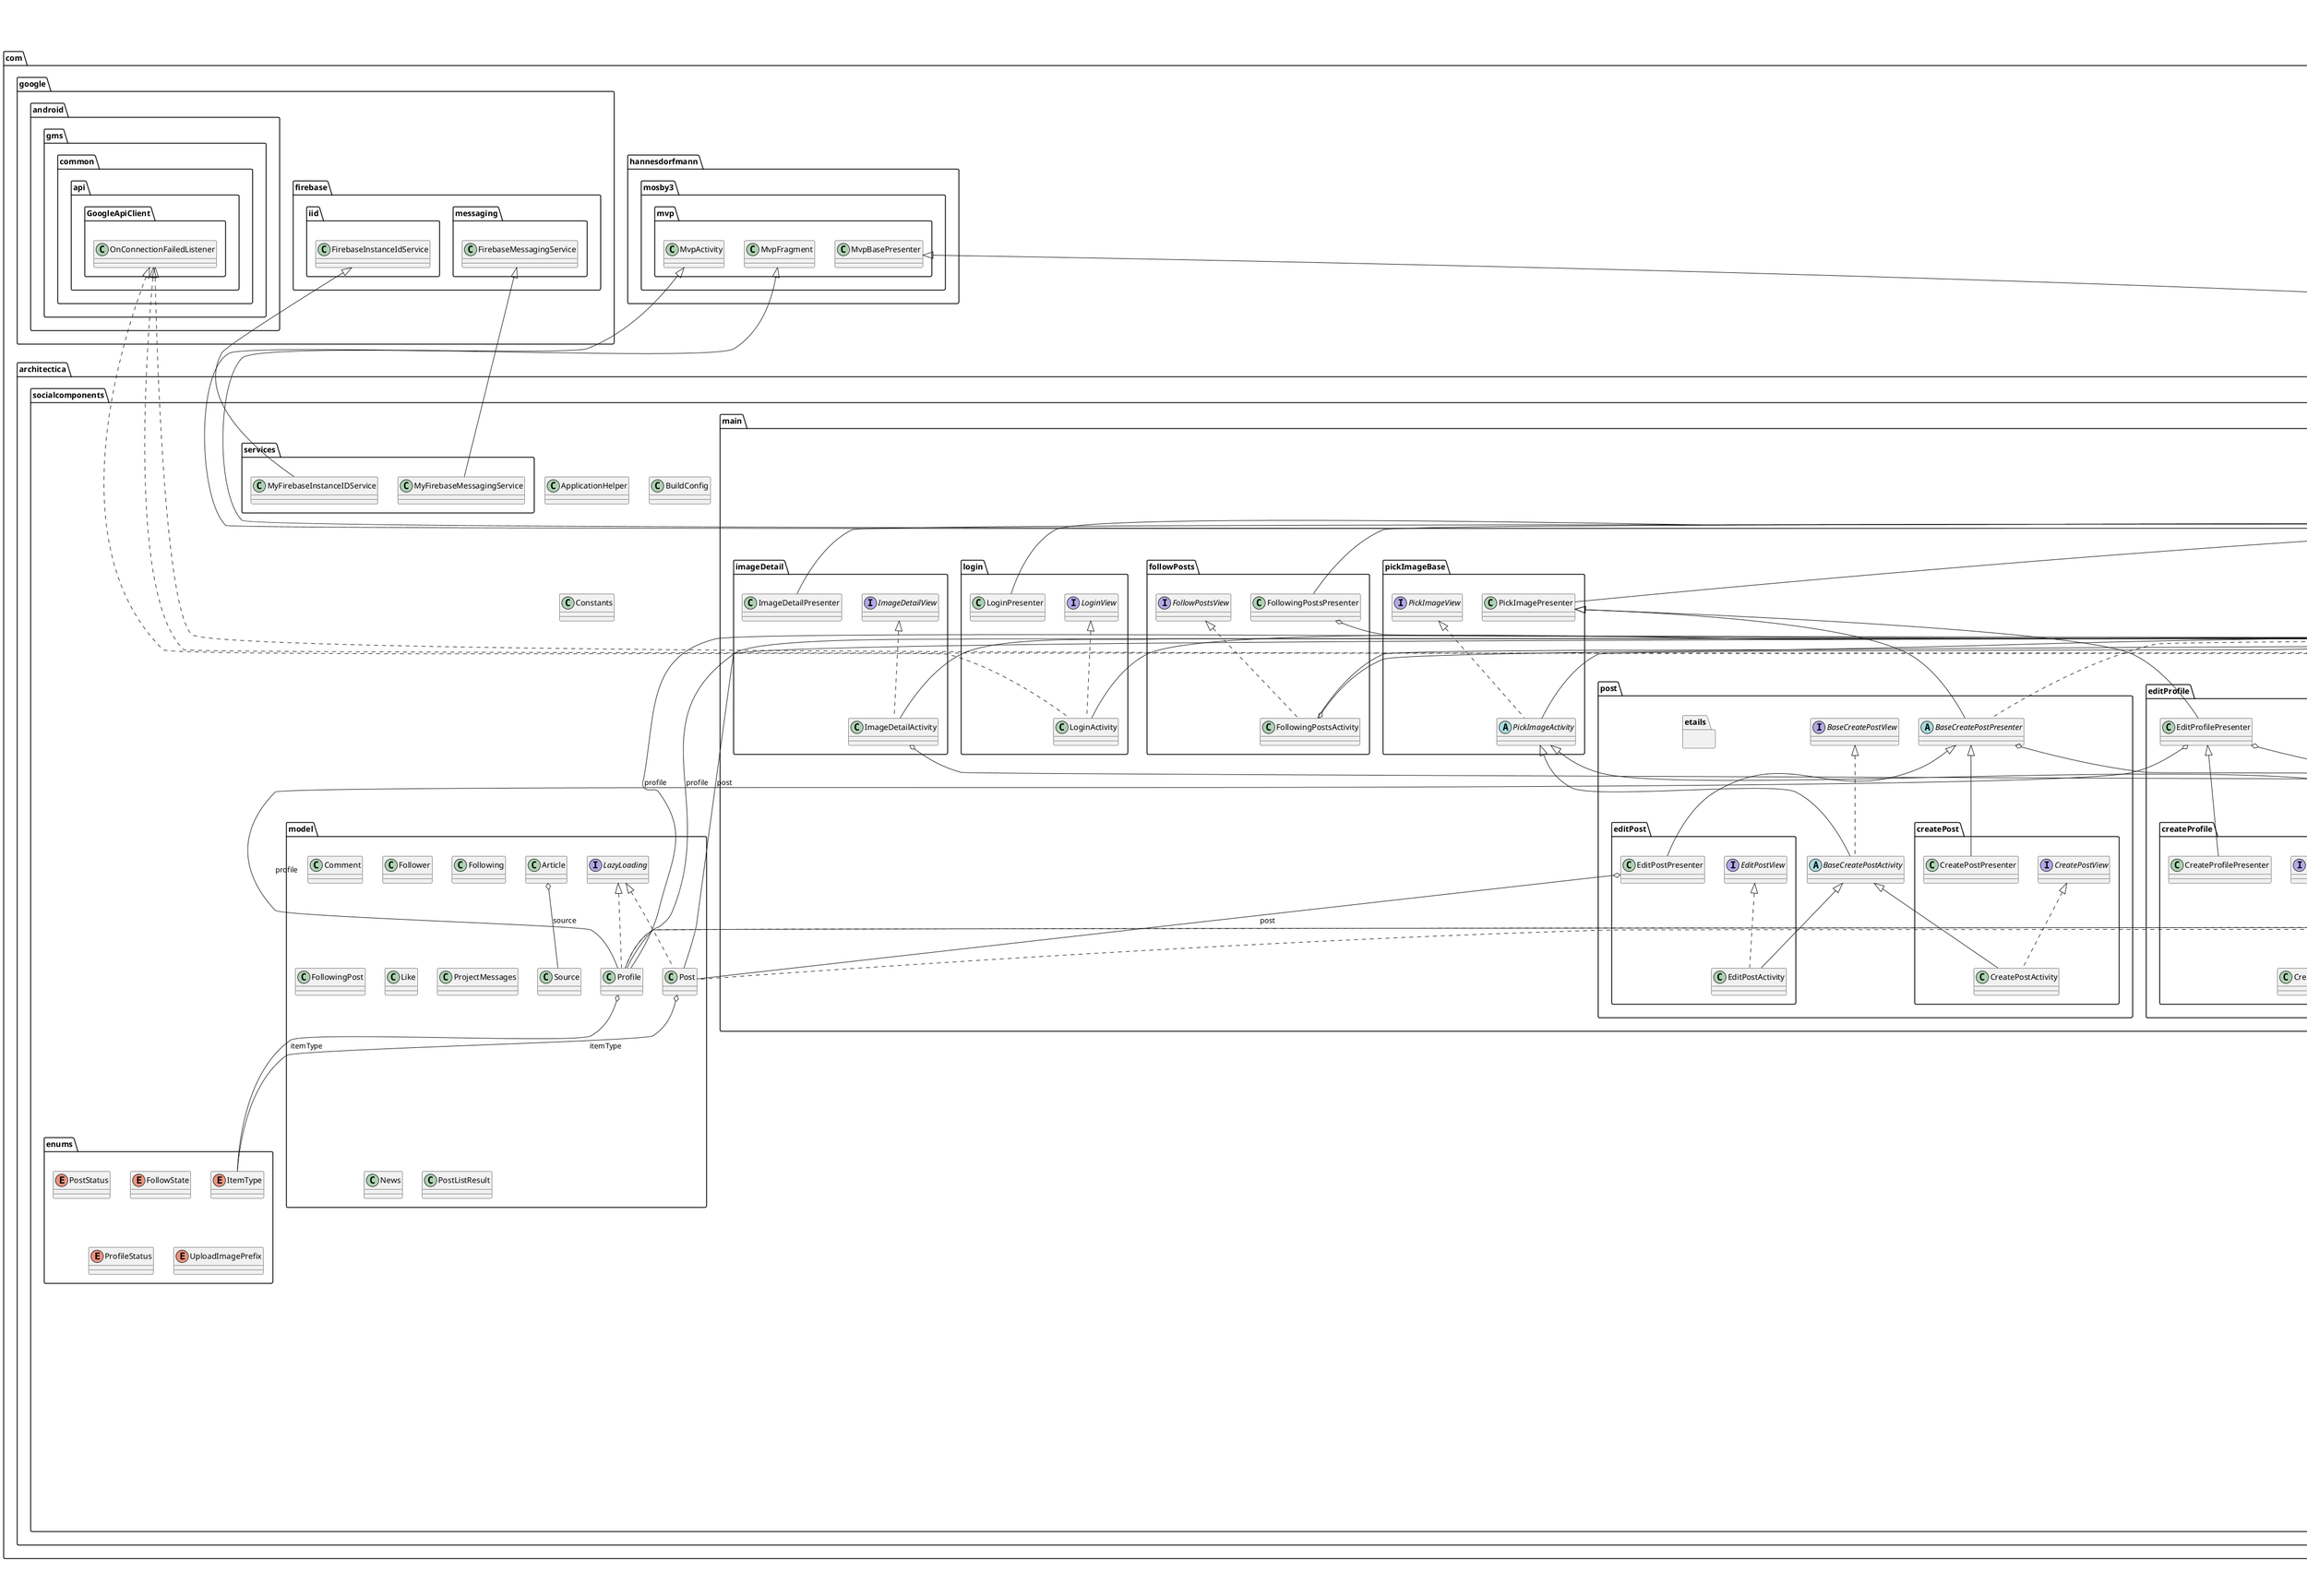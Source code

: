 @startuml

title __APP's Class Diagram__\n

  namespace com.architectica.socialcomponents {
    namespace AllUsersList {
      class com.architectica.socialcomponents.AllUsersList.UsersActivity {
      }
    }
  }
  

  namespace com.architectica.socialcomponents {
    class com.architectica.socialcomponents.Application {
    }
  }
  

  namespace com.architectica.socialcomponents {
    class com.architectica.socialcomponents.ApplicationHelper {
    }
  }
  

  namespace com.architectica.socialcomponents {
    class com.architectica.socialcomponents.BuildConfig {
    }
  }
  

  namespace com.architectica.socialcomponents {
    class com.architectica.socialcomponents.Constants {
    }
  }
  

  namespace com.architectica.socialcomponents {
    namespace adapters {
      abstract class com.architectica.socialcomponents.adapters.BasePostsAdapter {
      }
    }
  }
  

  namespace com.architectica.socialcomponents {
    namespace adapters {
      class com.architectica.socialcomponents.adapters.ProjectChatsListAdapter {
      }
    }
  }
  

  namespace com.architectica.socialcomponents {
    namespace adapters {
      class com.architectica.socialcomponents.adapters.CommentsAdapter {
      }
    }
  }
  

  namespace com.architectica.socialcomponents {
    namespace adapters {
      class com.architectica.socialcomponents.adapters.FollowPostsAdapter {
      }
    }
  }
  

  namespace com.architectica.socialcomponents {
    namespace adapters {
      class com.architectica.socialcomponents.adapters.ProjectMessageAdapter {
      }
    }
  }
  

  namespace com.architectica.socialcomponents {
    namespace adapters {
      class com.architectica.socialcomponents.adapters.NewsAdapter {
      }
    }
  }
  

  namespace com.architectica.socialcomponents {
    namespace adapters {
      class com.architectica.socialcomponents.adapters.NotificationsAdapter {
      }
    }
  }
  

  namespace com.architectica.socialcomponents {
    namespace adapters {
      class com.architectica.socialcomponents.adapters.PostsAdapter {
      }
    }
  }
  

  namespace com.architectica.socialcomponents {
    namespace adapters {
      class com.architectica.socialcomponents.adapters.PostsByUserAdapter {
      }
    }
  }
  

  namespace com.architectica.socialcomponents {
    namespace adapters {
      class com.architectica.socialcomponents.adapters.SearchPostsAdapter {
      }
    }
  }
  

  namespace com.architectica.socialcomponents {
    namespace adapters {
      class com.architectica.socialcomponents.adapters.SearchUsersAdapter {
      }
    }
  }
  

  namespace com.architectica.socialcomponents {
    namespace adapters {
      class com.architectica.socialcomponents.adapters.UsersAdapter {
      }
    }
  }
  

  namespace com.architectica.socialcomponents {
    namespace adapters {
      namespace holders {
        class com.architectica.socialcomponents.adapters.holders.CommentViewHolder {
        }
      }
    }
  }
  

  namespace com.architectica.socialcomponents {
    namespace adapters {
      namespace holders {
        class com.architectica.socialcomponents.adapters.holders.FollowPostViewHolder {
        }
      }
    }
  }
  

  namespace com.architectica.socialcomponents {
    namespace adapters {
      namespace holders {
        class com.architectica.socialcomponents.adapters.holders.LoadViewHolder {
        }
      }
    }
  }
  

  namespace com.architectica.socialcomponents {
    namespace adapters {
      namespace holders {
        class com.architectica.socialcomponents.adapters.holders.PostViewHolder {
        }
      }
    }
  }
  

  namespace com.architectica.socialcomponents {
    namespace adapters {
      namespace holders {
        class com.architectica.socialcomponents.adapters.holders.UserViewHolder {
        }
      }
    }
  }
  

  namespace com.architectica.socialcomponents {
    namespace adapters {
      namespace viewPager {
        abstract class com.architectica.socialcomponents.adapters.viewPager.SmartFragmentStatePagerAdapter {
        }
      }
    }
  }
  

  namespace com.architectica.socialcomponents {
    namespace adapters {
      namespace viewPager {
        class com.architectica.socialcomponents.adapters.viewPager.TabsPagerAdapter {
        }
      }
    }
  }
  

  namespace com.architectica.socialcomponents {
    namespace api {
      class com.architectica.socialcomponents.api.ApiClient {
      }
    }
  }
  

  namespace com.architectica.socialcomponents {
    namespace api {
      interface com.architectica.socialcomponents.api.ApiInterface {
      }
    }
  }
  

  namespace com.architectica.socialcomponents {
    namespace controllers {
      class com.architectica.socialcomponents.controllers.LikeController {
      }
    }
  }
  

  namespace com.architectica.socialcomponents {
    namespace dialogs {
      class com.architectica.socialcomponents.dialogs.EditCommentDialog {
      }
    }
  }
  

  namespace com.architectica.socialcomponents {
    namespace dialogs {
      class com.architectica.socialcomponents.dialogs.UnfollowConfirmationDialog {
      }
    }
  }
  

  namespace com.architectica.socialcomponents {
    namespace enums {
      enum FollowState {
      }
    }
  }
  

  namespace com.architectica.socialcomponents {
    namespace enums {
      enum ItemType {
      }
    }
  }
  

  namespace com.architectica.socialcomponents {
    namespace enums {
      enum PostStatus {
      }
    }
  }
  

  namespace com.architectica.socialcomponents {
    namespace enums {
      enum ProfileStatus {
      }
    }
  }
  

  namespace com.architectica.socialcomponents {
    namespace enums {
      enum UploadImagePrefix {
      }
    }
  }
  

  namespace com.architectica.socialcomponents {
    namespace listeners {
      class com.architectica.socialcomponents.listeners.CustomTransitionListener {
      }
    }
  }
  

  namespace com.architectica.socialcomponents {
    namespace main.Chat {
      class com.architectica.socialcomponents.main.Chat.ProjectChatActivity {
      }
    }
  }
  

  namespace com.architectica.socialcomponents {
    namespace main.Chat {
      namespace List {
        class com.architectica.socialcomponents.main.ChatsList.ChatsListActivity {
        }
      }
    }
  }
  

  namespace com.architectica.socialcomponents {
    namespace main.News {
      class com.architectica.socialcomponents.main.News.GoogleNewsActivity {
      }
    }
  }
  

  namespace com.architectica.socialcomponents {
    namespace main.base {
      abstract class com.architectica.socialcomponents.main.base.BaseActivity {
      }
    }
  }
  

  namespace com.architectica.socialcomponents {
    namespace main.base {
      abstract class com.architectica.socialcomponents.main.base.BaseFragment {
      }
    }
  }
  

  namespace com.architectica.socialcomponents {
    namespace main.base {
      interface com.architectica.socialcomponents.main.base.BaseFragmentView {
      }
    }
  }
  

  namespace com.architectica.socialcomponents {
    namespace main.base {
      class com.architectica.socialcomponents.main.base.BasePresenter {
      }
    }
  }
  

  namespace com.architectica.socialcomponents {
    namespace main.base {
      interface com.architectica.socialcomponents.main.base.BaseView {
      }
    }
  }
  

  namespace com.architectica.socialcomponents {
    namespace main.editProfile {
      class com.architectica.socialcomponents.main.editProfile.EditProfileActivity {
      }
    }
  }
  

  namespace com.architectica.socialcomponents {
    namespace main.editProfile {
      class com.architectica.socialcomponents.main.editProfile.EditProfilePresenter {
      }
    }
  }
  

  namespace com.architectica.socialcomponents {
    namespace main.editProfile {
      interface com.architectica.socialcomponents.main.editProfile.EditProfileView {
      }
    }
  }
  

  namespace com.architectica.socialcomponents {
    namespace main.editProfile {
      namespace createProfile {
        class com.architectica.socialcomponents.main.editProfile.createProfile.CreateProfileActivity {
        }
      }
    }
  }
  

  namespace com.architectica.socialcomponents {
    namespace main.editProfile {
      namespace createProfile {
        class com.architectica.socialcomponents.main.editProfile.createProfile.CreateProfilePresenter {
        }
      }
    }
  }
  

  namespace com.architectica.socialcomponents {
    namespace main.editProfile {
      namespace createProfile {
        interface com.architectica.socialcomponents.main.editProfile.createProfile.CreateProfileView {
        }
      }
    }
  }
  

  namespace com.architectica.socialcomponents {
    namespace main.followPosts {
      interface com.architectica.socialcomponents.main.followPosts.FollowPostsView {
      }
    }
  }
  

  namespace com.architectica.socialcomponents {
    namespace main.followPosts {
      class com.architectica.socialcomponents.main.followPosts.FollowingPostsActivity {
      }
    }
  }
  

  namespace com.architectica.socialcomponents {
    namespace main.followPosts {
      class com.architectica.socialcomponents.main.followPosts.FollowingPostsPresenter {
      }
    }
  }
  

  namespace com.architectica.socialcomponents {
    namespace main.imageDetail {
      class com.architectica.socialcomponents.main.imageDetail.ImageDetailActivity {
      }
    }
  }
  

  namespace com.architectica.socialcomponents {
    namespace main.imageDetail {
      class com.architectica.socialcomponents.main.imageDetail.ImageDetailPresenter {
      }
    }
  }
  

  namespace com.architectica.socialcomponents {
    namespace main.imageDetail {
      interface com.architectica.socialcomponents.main.imageDetail.ImageDetailView {
      }
    }
  }
  

  namespace com.architectica.socialcomponents {
    namespace main.interactors {
      class com.architectica.socialcomponents.main.interactors.CommentInteractor {
      }
    }
  }
  

  namespace com.architectica.socialcomponents {
    namespace main.interactors {
      class com.architectica.socialcomponents.main.interactors.FollowInteractor {
      }
    }
  }
  

  namespace com.architectica.socialcomponents {
    namespace main.interactors {
      class com.architectica.socialcomponents.main.interactors.PostInteractor {
      }
    }
  }
  

  namespace com.architectica.socialcomponents {
    namespace main.interactors {
      class com.architectica.socialcomponents.main.interactors.ProfileInteractor {
      }
    }
  }
  

  namespace com.architectica.socialcomponents {
    namespace main.login {
      class com.architectica.socialcomponents.main.login.LoginActivity {
      }
    }
  }
  

  namespace com.architectica.socialcomponents {
    namespace main.login {
      class com.architectica.socialcomponents.main.login.LoginPresenter {
      }
    }
  }
  

  namespace com.architectica.socialcomponents {
    namespace main.login {
      interface com.architectica.socialcomponents.main.login.LoginView {
      }
    }
  }
  

  namespace com.architectica.socialcomponents {
    namespace main.main {
      namespace Home {
        class com.architectica.socialcomponents.main.main.Home.HomeFragment {
        }
      }
    }
  }
  

  namespace com.architectica.socialcomponents {
    namespace main.main {
      namespace Home {
        class com.architectica.socialcomponents.main.main.Home.HomePresenter {
        }
      }
    }
  }
  

  namespace com.architectica.socialcomponents {
    namespace main.main {
      namespace Home {
        interface com.architectica.socialcomponents.main.main.Home.HomeView {
        }
      }
    }
  }
  

  namespace com.architectica.socialcomponents {
    namespace main.main {
      class com.architectica.socialcomponents.main.main.MainActivity {
      }
    }
  }
  

  namespace com.architectica.socialcomponents {
    namespace main.main {
      class com.architectica.socialcomponents.main.main.MainPresenter {
      }
    }
  }
  

  namespace com.architectica.socialcomponents {
    namespace main.main {
      interface com.architectica.socialcomponents.main.main.MainView {
      }
    }
  }
  

  namespace com.architectica.socialcomponents {
    namespace main.main {
      namespace Notifications {
        class com.architectica.socialcomponents.main.main.Notifications.NotificationsFragment {
        }
      }
    }
  }
  

  namespace com.architectica.socialcomponents {
    namespace main.main {
      namespace Notifications {
        class com.architectica.socialcomponents.main.main.Notifications.NotificationsPresenter {
        }
      }
    }
  }
  

  namespace com.architectica.socialcomponents {
    namespace main.main {
      namespace Notifications {
        interface com.architectica.socialcomponents.main.main.Notifications.NotificationsView {
        }
      }
    }
  }
  

  namespace com.architectica.socialcomponents {
    namespace main.main {
      namespace Profile {
        class com.architectica.socialcomponents.main.main.Profile.ProfileFragment {
        }
      }
    }
  }
  

  namespace com.architectica.socialcomponents {
    namespace main.main {
      namespace Profile {
        class com.architectica.socialcomponents.main.main.Profile.ProfilePresenter {
        }
      }
    }
  }
  

  namespace com.architectica.socialcomponents {
    namespace main.main {
      namespace Profile {
        interface com.architectica.socialcomponents.main.main.Profile.ProfileView {
        }
      }
    }
  }
  

  namespace com.architectica.socialcomponents {
    namespace main.pickImageBase {
      abstract class com.architectica.socialcomponents.main.pickImageBase.PickImageActivity {
      }
    }
  }
  

  namespace com.architectica.socialcomponents {
    namespace main.pickImageBase {
      class com.architectica.socialcomponents.main.pickImageBase.PickImagePresenter {
      }
    }
  }
  

  namespace com.architectica.socialcomponents {
    namespace main.pickImageBase {
      interface com.architectica.socialcomponents.main.pickImageBase.PickImageView {
      }
    }
  }
  

  namespace com.architectica.socialcomponents {
    namespace main.post {
      abstract class com.architectica.socialcomponents.main.post.BaseCreatePostActivity {
      }
    }
  }
  

  namespace com.architectica.socialcomponents {
    namespace main.post {
      abstract class com.architectica.socialcomponents.main.post.BaseCreatePostPresenter {
      }
    }
  }
  

  namespace com.architectica.socialcomponents {
    namespace main.post {
      interface com.architectica.socialcomponents.main.post.BaseCreatePostView {
      }
    }
  }
  

  namespace com.architectica.socialcomponents {
    namespace main.post {
      namespace createPost {
        class com.architectica.socialcomponents.main.post.createPost.CreatePostActivity {
        }
      }
    }
  }
  

  namespace com.architectica.socialcomponents {
    namespace main.post {
      namespace createPost {
        class com.architectica.socialcomponents.main.post.createPost.CreatePostPresenter {
        }
      }
    }
  }
  

  namespace com.architectica.socialcomponents {
    namespace main.post {
      namespace createPost {
        interface com.architectica.socialcomponents.main.post.createPost.CreatePostView {
        }
      }
    }
  }
  

  namespace com.architectica.socialcomponents {
    namespace main.post {
      namespace editPost {
        class com.architectica.socialcomponents.main.post.editPost.EditPostActivity {
        }
      }
    }
  }
  

  namespace com.architectica.socialcomponents {
    namespace main.post {
      namespace editPost {
        class com.architectica.socialcomponents.main.post.editPost.EditPostPresenter {
        }
      }
    }
  }
  

  namespace com.architectica.socialcomponents {
    namespace main.post {
      namespace editPost {
        interface com.architectica.socialcomponents.main.post.editPost.EditPostView {
        }
      }
    }
  }
  

  namespace com.architectica.socialcomponents {
    namespace main.post {
      namespace etails {
        class com.architectica.socialcomponents.main.postDetails.PostDetailsActivity {
        }
      }
    }
  }
  

  namespace com.architectica.socialcomponents {
    namespace main.post {
      namespace etails {
        class com.architectica.socialcomponents.main.postDetails.PostDetailsPresenter {
        }
      }
    }
  }
  

  namespace com.architectica.socialcomponents {
    namespace main.post {
      namespace etails {
        interface com.architectica.socialcomponents.main.postDetails.PostDetailsView {
        }
      }
    }
  }
  

  namespace com.architectica.socialcomponents {
    namespace main.profile {
      class com.architectica.socialcomponents.main.profile.ProfileActivity {
      }
    }
  }
  

  namespace com.architectica.socialcomponents {
    namespace main.profile {
      class com.architectica.socialcomponents.main.profile.ProfilePresenter {
      }
    }
  }
  

  namespace com.architectica.socialcomponents {
    namespace main.profile {
      interface com.architectica.socialcomponents.main.profile.ProfileView {
      }
    }
  }
  

  namespace com.architectica.socialcomponents {
    namespace main.search {
      class com.architectica.socialcomponents.main.search.SearchActivity {
      }
    }
  }
  

  namespace com.architectica.socialcomponents {
    namespace main.search {
      class com.architectica.socialcomponents.main.search.SearchPresenter {
      }
    }
  }
  

  namespace com.architectica.socialcomponents {
    namespace main.search {
      interface com.architectica.socialcomponents.main.search.SearchView {
      }
    }
  }
  

  namespace com.architectica.socialcomponents {
    namespace main.search {
      interface com.architectica.socialcomponents.main.search.Searchable {
      }
    }
  }
  

  namespace com.architectica.socialcomponents {
    namespace main.search {
      namespace posts {
        class com.architectica.socialcomponents.main.search.posts.SearchPostsFragment {
        }
      }
    }
  }
  

  namespace com.architectica.socialcomponents {
    namespace main.search {
      namespace posts {
        class com.architectica.socialcomponents.main.search.posts.SearchPostsPresenter {
        }
      }
    }
  }
  

  namespace com.architectica.socialcomponents {
    namespace main.search {
      namespace posts {
        interface com.architectica.socialcomponents.main.search.posts.SearchPostsView {
        }
      }
    }
  }
  

  namespace com.architectica.socialcomponents {
    namespace main.search {
      namespace users {
        class com.architectica.socialcomponents.main.search.users.SearchUsersBySkillsFragment {
        }
      }
    }
  }
  

  namespace com.architectica.socialcomponents {
    namespace main.search {
      namespace users {
        class com.architectica.socialcomponents.main.search.users.SearchUsersFragment {
        }
      }
    }
  }
  

  namespace com.architectica.socialcomponents {
    namespace main.search {
      namespace users {
        class com.architectica.socialcomponents.main.search.users.SearchUsersPresenter {
        }
      }
    }
  }
  

  namespace com.architectica.socialcomponents {
    namespace main.search {
      namespace users {
        interface com.architectica.socialcomponents.main.search.users.SearchUsersView {
        }
      }
    }
  }
  

  namespace com.architectica.socialcomponents {
    namespace main.usersList {
      class com.architectica.socialcomponents.main.usersList.UsersListActivity {
      }
    }
  }
  

  namespace com.architectica.socialcomponents {
    namespace main.usersList {
      class com.architectica.socialcomponents.main.usersList.UsersListPresenter {
      }
    }
  }
  

  namespace com.architectica.socialcomponents {
    namespace main.usersList {
      interface com.architectica.socialcomponents.main.usersList.UsersListType {
      }
    }
  }
  

  namespace com.architectica.socialcomponents {
    namespace main.usersList {
      interface com.architectica.socialcomponents.main.usersList.UsersListView {
      }
    }
  }
  

  namespace com.architectica.socialcomponents {
    namespace managers {
      class com.architectica.socialcomponents.managers.CommentManager {
      }
    }
  }
  

  namespace com.architectica.socialcomponents {
    namespace managers {
      class com.architectica.socialcomponents.managers.DatabaseHelper {
      }
    }
  }
  

  namespace com.architectica.socialcomponents {
    namespace managers {
      class com.architectica.socialcomponents.managers.FirebaseListenersManager {
      }
    }
  }
  

  namespace com.architectica.socialcomponents {
    namespace managers {
      class com.architectica.socialcomponents.managers.FollowManager {
      }
    }
  }
  

  namespace com.architectica.socialcomponents {
    namespace managers {
      class com.architectica.socialcomponents.managers.PostManager {
      }
    }
  }
  

  namespace com.architectica.socialcomponents {
    namespace managers {
      class com.architectica.socialcomponents.managers.ProfileManager {
      }
    }
  }
  

  namespace com.architectica.socialcomponents {
    namespace managers {
      namespace listeners {
        interface com.architectica.socialcomponents.managers.listeners.OnCountChangedListener {
        }
      }
    }
  }
  

  namespace com.architectica.socialcomponents {
    namespace managers {
      namespace listeners {
        interface com.architectica.socialcomponents.managers.listeners.OnDataChangedListener {
        }
      }
    }
  }
  

  namespace com.architectica.socialcomponents {
    namespace managers {
      namespace listeners {
        interface com.architectica.socialcomponents.managers.listeners.OnObjectChangedListener {
        }
      }
    }
  }
  

  namespace com.architectica.socialcomponents {
    namespace managers {
      namespace listeners {
        abstract class com.architectica.socialcomponents.managers.listeners.OnObjectChangedListenerSimple {
        }
      }
    }
  }
  

  namespace com.architectica.socialcomponents {
    namespace managers {
      namespace listeners {
        interface com.architectica.socialcomponents.managers.listeners.OnObjectExistListener {
        }
      }
    }
  }
  

  namespace com.architectica.socialcomponents {
    namespace managers {
      namespace listeners {
        interface com.architectica.socialcomponents.managers.listeners.OnPostChangedListener {
        }
      }
    }
  }
  

  namespace com.architectica.socialcomponents {
    namespace managers {
      namespace listeners {
        interface com.architectica.socialcomponents.managers.listeners.OnPostCreatedListener {
        }
      }
    }
  }
  

  namespace com.architectica.socialcomponents {
    namespace managers {
      namespace listeners {
        interface com.architectica.socialcomponents.managers.listeners.OnPostListChangedListener {
        }
      }
    }
  }
  

  namespace com.architectica.socialcomponents {
    namespace managers {
      namespace listeners {
        interface com.architectica.socialcomponents.managers.listeners.OnProfileCreatedListener {
        }
      }
    }
  }
  

  namespace com.architectica.socialcomponents {
    namespace managers {
      namespace listeners {
        interface com.architectica.socialcomponents.managers.listeners.OnRequestComplete {
        }
      }
    }
  }
  

  namespace com.architectica.socialcomponents {
    namespace managers {
      namespace listeners {
        interface com.architectica.socialcomponents.managers.listeners.OnTaskCompleteListener {
        }
      }
    }
  }
  

  namespace com.architectica.socialcomponents {
    namespace model {
      class com.architectica.socialcomponents.model.Article {
      }
    }
  }
  

  namespace com.architectica.socialcomponents {
    namespace model {
      class com.architectica.socialcomponents.model.Comment {
      }
    }
  }
  

  namespace com.architectica.socialcomponents {
    namespace model {
      class com.architectica.socialcomponents.model.Follower {
      }
    }
  }
  

  namespace com.architectica.socialcomponents {
    namespace model {
      class com.architectica.socialcomponents.model.Following {
      }
    }
  }
  

  namespace com.architectica.socialcomponents {
    namespace model {
      class com.architectica.socialcomponents.model.FollowingPost {
      }
    }
  }
  

  namespace com.architectica.socialcomponents {
    namespace model {
      interface com.architectica.socialcomponents.model.LazyLoading {
      }
    }
  }
  

  namespace com.architectica.socialcomponents {
    namespace model {
      class com.architectica.socialcomponents.model.Like {
      }
    }
  }
  

  namespace com.architectica.socialcomponents {
    namespace model {
      class com.architectica.socialcomponents.model.ProjectMessages {
      }
    }
  }
  

  namespace com.architectica.socialcomponents {
    namespace model {
      class com.architectica.socialcomponents.model.News {
      }
    }
  }
  

  namespace com.architectica.socialcomponents {
    namespace model {
      class com.architectica.socialcomponents.model.Post {
      }
    }
  }
  

  namespace com.architectica.socialcomponents {
    namespace model {
      class com.architectica.socialcomponents.model.PostListResult {
      }
    }
  }
  

  namespace com.architectica.socialcomponents {
    namespace model {
      class com.architectica.socialcomponents.model.Profile {
      }
    }
  }
  

  namespace com.architectica.socialcomponents {
    namespace model {
      class com.architectica.socialcomponents.model.Source {
      }
    }
  }
  

  namespace com.architectica.socialcomponents {
    namespace services {
      class com.architectica.socialcomponents.services.MyFirebaseInstanceIDService {
      }
    }
  }
  

  namespace com.architectica.socialcomponents {
    namespace services {
      class com.architectica.socialcomponents.services.MyFirebaseMessagingService {
      }
    }
  }
  

  namespace com.architectica.socialcomponents {
    namespace utils {
      class com.architectica.socialcomponents.utils.AnimationUtils {
      }
    }
  }
  

  namespace com.architectica.socialcomponents {
    namespace utils {
      class com.architectica.socialcomponents.utils.CustomAppGlideModule {
      }
    }
  }
  

  namespace com.architectica.socialcomponents {
    namespace utils {
      class com.architectica.socialcomponents.utils.FormatterUtil {
      }
    }
  }
  

  namespace com.architectica.socialcomponents {
    namespace utils {
      class com.architectica.socialcomponents.utils.GlideApp {
      }
    }
  }
  

  namespace com.architectica.socialcomponents {
    namespace utils {
      class com.architectica.socialcomponents.utils.GlideOptions {
      }
    }
  }
  

  namespace com.architectica.socialcomponents {
    namespace utils {
      class com.architectica.socialcomponents.utils.GlideRequest {
      }
    }
  }
  

  namespace com.architectica.socialcomponents {
    namespace utils {
      class com.architectica.socialcomponents.utils.GlideRequests {
      }
    }
  }
  

  namespace com.architectica.socialcomponents {
    namespace utils {
      class com.architectica.socialcomponents.utils.GoogleApiHelper {
      }
    }
  }
  

  namespace com.architectica.socialcomponents {
    namespace utils {
      class com.architectica.socialcomponents.utils.ProjectImageUtil {
      }
    }
  }
  

  namespace com.architectica.socialcomponents {
    namespace utils {
      class com.architectica.socialcomponents.utils.ImagesDir {
      }
    }
  }
  

  namespace com.architectica.socialcomponents {
    namespace utils {
      class com.architectica.socialcomponents.utils.LogUtil {
      }
    }
  }
  

  namespace com.architectica.socialcomponents {
    namespace utils {
      class com.architectica.socialcomponents.utils.LogoutHelper {
      }
    }
  }
  

  namespace com.architectica.socialcomponents {
    namespace utils {
      class com.architectica.socialcomponents.utils.NewsUtils {
      }
    }
  }
  

  namespace com.architectica.socialcomponents {
    namespace utils {
      class com.architectica.socialcomponents.utils.PreferencesUtil {
      }
    }
  }
  

  namespace com.architectica.socialcomponents {
    namespace utils {
      class com.architectica.socialcomponents.utils.ProjectUtils {
      }
    }
  }
  

  namespace com.architectica.socialcomponents {
    namespace utils {
      class com.architectica.socialcomponents.utils.ValidationUtil {
      }
    }
  }
  

  namespace com.architectica.socialcomponents {
    namespace views {
      class com.architectica.socialcomponents.views.CircularImageView {
      }
    }
  }
  

  namespace com.architectica.socialcomponents {
    namespace views {
      class com.architectica.socialcomponents.views.ExpandableTextView {
      }
    }
  }
  

  namespace com.architectica.socialcomponents {
    namespace views {
      class com.architectica.socialcomponents.views.FollowButton {
      }
    }
  }
  

  namespace com.architectica.socialcomponents {
    namespace views {
      class com.architectica.socialcomponents.views.SwipeRefreshPreLollyPop {
      }
    }
  }
  

  namespace com.architectica.socialcomponents {
    namespace views {
      class com.architectica.socialcomponents.views.TouchImageView {
      }
    }
  }
  

  namespace com.bumptech.glide {
    class com.bumptech.glide.GeneratedAppGlideModuleImpl {
    }
  }
  

  namespace com.bumptech.glide {
    class com.bumptech.glide.GeneratedRequestManagerFactory {
    }
  }
  

  com.architectica.socialcomponents.AllUsersList.UsersActivity -up-|> android.support.v7.app.AppCompatActivity
  com.architectica.socialcomponents.AllUsersList.UsersActivity o-- com.architectica.socialcomponents.adapters.ProjectChatsListAdapter : adapter
  com.architectica.socialcomponents.Application -up-|> android.app.Application
  com.architectica.socialcomponents.adapters.BasePostsAdapter -up-|> android.support.v7.widget.RecyclerView.Adapter
  com.architectica.socialcomponents.adapters.BasePostsAdapter o-- com.architectica.socialcomponents.main.base.BaseActivity : activity
  com.architectica.socialcomponents.adapters.ProjectChatsListAdapter -up-|> android.support.v7.widget.RecyclerView.Adapter
  com.architectica.socialcomponents.adapters.CommentsAdapter -up-|> android.support.v7.widget.RecyclerView.Adapter
  com.architectica.socialcomponents.adapters.CommentsAdapter o-- com.architectica.socialcomponents.adapters.CommentsAdapter.Callback : callback
  com.architectica.socialcomponents.adapters.FollowPostsAdapter -up-|> android.support.v7.widget.RecyclerView.Adapter
  com.architectica.socialcomponents.adapters.FollowPostsAdapter o-- com.architectica.socialcomponents.main.base.BaseActivity : activity
  com.architectica.socialcomponents.adapters.FollowPostsAdapter o-- com.architectica.socialcomponents.adapters.FollowPostsAdapter.CallBack : callBack
  com.architectica.socialcomponents.adapters.ProjectMessageAdapter -up-|> android.support.v7.widget.RecyclerView.Adapter
  com.architectica.socialcomponents.adapters.NewsAdapter -up-|> android.support.v7.widget.RecyclerView.Adapter
  com.architectica.socialcomponents.adapters.NotificationsAdapter -up-|> com.architectica.socialcomponents.adapters.BasePostsAdapter
  com.architectica.socialcomponents.adapters.NotificationsAdapter o-- com.architectica.socialcomponents.adapters.NotificationsAdapter.Callback : callback
  com.architectica.socialcomponents.adapters.NotificationsAdapter o-- com.architectica.socialcomponents.main.main.MainActivity : mainActivity
  com.architectica.socialcomponents.adapters.PostsAdapter -up-|> com.architectica.socialcomponents.adapters.BasePostsAdapter
  com.architectica.socialcomponents.adapters.PostsAdapter o-- com.architectica.socialcomponents.adapters.PostsAdapter.Callback : callback
  com.architectica.socialcomponents.adapters.PostsAdapter o-- com.architectica.socialcomponents.main.main.MainActivity : mainActivity
  com.architectica.socialcomponents.adapters.PostsByUserAdapter -up-|> com.architectica.socialcomponents.adapters.BasePostsAdapter
  com.architectica.socialcomponents.adapters.PostsByUserAdapter o-- com.architectica.socialcomponents.adapters.PostsByUserAdapter.CallBack : callBack
  com.architectica.socialcomponents.adapters.SearchPostsAdapter -up-|> com.architectica.socialcomponents.adapters.BasePostsAdapter
  com.architectica.socialcomponents.adapters.SearchPostsAdapter o-- com.architectica.socialcomponents.adapters.SearchPostsAdapter.CallBack : callBack
  com.architectica.socialcomponents.adapters.SearchUsersAdapter -up-|> android.support.v7.widget.RecyclerView.Adapter
  com.architectica.socialcomponents.adapters.SearchUsersAdapter o-- com.architectica.socialcomponents.adapters.holders.UserViewHolder.Callback : callback
  com.architectica.socialcomponents.adapters.UsersAdapter -up-|> android.support.v7.widget.RecyclerView.Adapter
  com.architectica.socialcomponents.adapters.UsersAdapter o-- com.architectica.socialcomponents.adapters.holders.UserViewHolder.Callback : callback
  com.architectica.socialcomponents.adapters.holders.CommentViewHolder -up-|> android.support.v7.widget.RecyclerView.ViewHolder
  com.architectica.socialcomponents.adapters.holders.CommentViewHolder o-- com.architectica.socialcomponents.adapters.CommentsAdapter.Callback : callback
  com.architectica.socialcomponents.adapters.holders.CommentViewHolder o-- com.architectica.socialcomponents.views.ExpandableTextView : commentTextView
  com.architectica.socialcomponents.adapters.holders.CommentViewHolder o-- com.architectica.socialcomponents.managers.ProfileManager : profileManager
  com.architectica.socialcomponents.adapters.holders.FollowPostViewHolder -up-|> com.architectica.socialcomponents.adapters.holders.PostViewHolder
  com.architectica.socialcomponents.adapters.holders.LoadViewHolder -up-|> android.support.v7.widget.RecyclerView.ViewHolder
  com.architectica.socialcomponents.adapters.holders.PostViewHolder -up-|> android.support.v7.widget.RecyclerView.ViewHolder
  com.architectica.socialcomponents.adapters.holders.PostViewHolder o-- com.architectica.socialcomponents.managers.PostManager : postManager
  com.architectica.socialcomponents.adapters.holders.PostViewHolder o-- com.architectica.socialcomponents.main.base.BaseActivity : baseActivity
  com.architectica.socialcomponents.adapters.holders.PostViewHolder o-- com.architectica.socialcomponents.controllers.LikeController : likeController
  com.architectica.socialcomponents.adapters.holders.PostViewHolder o-- com.architectica.socialcomponents.managers.ProfileManager : profileManager
  com.architectica.socialcomponents.adapters.holders.UserViewHolder -up-|> android.support.v7.widget.RecyclerView.ViewHolder
  com.architectica.socialcomponents.adapters.holders.UserViewHolder o-- com.architectica.socialcomponents.views.FollowButton : followButton
  com.architectica.socialcomponents.adapters.holders.UserViewHolder o-- com.architectica.socialcomponents.managers.ProfileManager : profileManager
  com.architectica.socialcomponents.adapters.viewPager.SmartFragmentStatePagerAdapter -up-|> android.support.v4.app.FragmentStatePagerAdapter
  com.architectica.socialcomponents.adapters.viewPager.TabsPagerAdapter -up-|> com.architectica.socialcomponents.adapters.viewPager.SmartFragmentStatePagerAdapter
  com.architectica.socialcomponents.controllers.LikeController o-- com.architectica.socialcomponents.controllers.LikeController.AnimationType : likeAnimationType
  com.architectica.socialcomponents.dialogs.EditCommentDialog -up-|> android.app.DialogFragment
  com.architectica.socialcomponents.dialogs.EditCommentDialog o-- com.architectica.socialcomponents.dialogs.EditCommentDialog.CommentDialogCallback : callback
  com.architectica.socialcomponents.dialogs.UnfollowConfirmationDialog -up-|> android.app.DialogFragment
  com.architectica.socialcomponents.dialogs.UnfollowConfirmationDialog o-- com.architectica.socialcomponents.dialogs.UnfollowConfirmationDialog.Callback : callback
  com.architectica.socialcomponents.dialogs.UnfollowConfirmationDialog o-- com.architectica.socialcomponents.model.Profile : profile
  com.architectica.socialcomponents.listeners.CustomTransitionListener .up.|> android.transition.Transition.TransitionListener
  com.architectica.socialcomponents.main.Chat.ProjectChatActivity -up-|> android.support.v7.app.AppCompatActivity
  com.architectica.socialcomponents.main.Chat.ProjectChatActivity o-- com.architectica.socialcomponents.adapters.ProjectMessageAdapter : mAdapter
  com.architectica.socialcomponents.main.Chat.ProjectChatActivity o-- com.architectica.socialcomponents.views.CircularImageView : mProfileImage
  com.architectica.socialcomponents.main.ChatsList.ChatsListActivity -up-|> android.support.v7.app.AppCompatActivity
  com.architectica.socialcomponents.main.ChatsList.ChatsListActivity o-- com.architectica.socialcomponents.adapters.ProjectChatsListAdapter : adapter
  com.architectica.socialcomponents.main.News.GoogleNewsActivity -up-|> android.support.v7.app.AppCompatActivity
  com.architectica.socialcomponents.main.News.GoogleNewsActivity o-- com.architectica.socialcomponents.adapters.NewsAdapter : newsAdapter
  com.architectica.socialcomponents.main.base.BaseActivity .up.|> com.architectica.socialcomponents.main.base.BaseView
  com.architectica.socialcomponents.main.base.BaseActivity -up-|> com.hannesdorfmann.mosby3.mvp.MvpActivity
  com.architectica.socialcomponents.main.base.BaseFragment .up.|> com.architectica.socialcomponents.main.base.BaseFragmentView
  com.architectica.socialcomponents.main.base.BaseFragment -up-|> com.hannesdorfmann.mosby3.mvp.MvpFragment
  com.architectica.socialcomponents.main.base.BasePresenter -up-|> com.hannesdorfmann.mosby3.mvp.MvpBasePresenter
  com.architectica.socialcomponents.main.base.BasePresenter o-- com.architectica.socialcomponents.managers.ProfileManager : profileManager
  com.architectica.socialcomponents.main.editProfile.EditProfileActivity .up.|> com.architectica.socialcomponents.main.editProfile.EditProfileView
  com.architectica.socialcomponents.main.editProfile.EditProfileActivity -up-|> com.architectica.socialcomponents.main.pickImageBase.PickImageActivity
  com.architectica.socialcomponents.main.editProfile.EditProfileActivity o-- com.architectica.socialcomponents.views.CircularImageView : imageView
  com.architectica.socialcomponents.main.editProfile.EditProfilePresenter -up-|> com.architectica.socialcomponents.main.pickImageBase.PickImagePresenter
  com.architectica.socialcomponents.main.editProfile.EditProfilePresenter o-- com.architectica.socialcomponents.model.Profile : profile
  com.architectica.socialcomponents.main.editProfile.EditProfilePresenter o-- com.architectica.socialcomponents.managers.ProfileManager : profileManager
  com.architectica.socialcomponents.main.editProfile.createProfile.CreateProfileActivity .up.|> com.architectica.socialcomponents.main.editProfile.createProfile.CreateProfileView
  com.architectica.socialcomponents.main.editProfile.createProfile.CreateProfileActivity -up-|> com.architectica.socialcomponents.main.editProfile.EditProfileActivity
  com.architectica.socialcomponents.main.editProfile.createProfile.CreateProfilePresenter -up-|> com.architectica.socialcomponents.main.editProfile.EditProfilePresenter
  com.architectica.socialcomponents.main.followPosts.FollowingPostsActivity .up.|> com.architectica.socialcomponents.main.followPosts.FollowPostsView
  com.architectica.socialcomponents.main.followPosts.FollowingPostsActivity -up-|> com.architectica.socialcomponents.main.base.BaseActivity
  com.architectica.socialcomponents.main.followPosts.FollowingPostsActivity o-- com.architectica.socialcomponents.adapters.FollowPostsAdapter : postsAdapter
  com.architectica.socialcomponents.main.followPosts.FollowingPostsPresenter -up-|> com.architectica.socialcomponents.main.base.BasePresenter
  com.architectica.socialcomponents.main.followPosts.FollowingPostsPresenter o-- com.architectica.socialcomponents.managers.PostManager : postManager
  com.architectica.socialcomponents.main.imageDetail.ImageDetailActivity .up.|> com.architectica.socialcomponents.main.imageDetail.ImageDetailView
  com.architectica.socialcomponents.main.imageDetail.ImageDetailActivity -up-|> com.architectica.socialcomponents.main.base.BaseActivity
  com.architectica.socialcomponents.main.imageDetail.ImageDetailActivity o-- com.architectica.socialcomponents.views.TouchImageView : touchImageView
  com.architectica.socialcomponents.main.imageDetail.ImageDetailPresenter -up-|> com.architectica.socialcomponents.main.base.BasePresenter
  com.architectica.socialcomponents.main.interactors.CommentInteractor o-- com.architectica.socialcomponents.managers.DatabaseHelper : databaseHelper
  com.architectica.socialcomponents.main.interactors.FollowInteractor o-- com.architectica.socialcomponents.managers.DatabaseHelper : databaseHelper
  com.architectica.socialcomponents.main.interactors.PostInteractor o-- com.architectica.socialcomponents.managers.DatabaseHelper : databaseHelper
  com.architectica.socialcomponents.main.interactors.ProfileInteractor o-- com.architectica.socialcomponents.managers.DatabaseHelper : databaseHelper
  com.architectica.socialcomponents.main.login.LoginActivity .up.|> com.architectica.socialcomponents.main.login.LoginView
  com.architectica.socialcomponents.main.login.LoginActivity .up.|> com.google.android.gms.common.api.GoogleApiClient.OnConnectionFailedListener
  com.architectica.socialcomponents.main.login.LoginActivity -up-|> com.architectica.socialcomponents.main.base.BaseActivity
  com.architectica.socialcomponents.main.login.LoginPresenter -up-|> com.architectica.socialcomponents.main.base.BasePresenter
  com.architectica.socialcomponents.main.main.Home.HomeFragment .up.|> com.architectica.socialcomponents.main.main.Home.HomeView
  com.architectica.socialcomponents.main.main.Home.HomeFragment -up-|> com.architectica.socialcomponents.main.base.BaseFragment
  com.architectica.socialcomponents.main.main.Home.HomeFragment o-- com.architectica.socialcomponents.adapters.PostsAdapter : postsAdapter
  com.architectica.socialcomponents.main.main.Home.HomePresenter -up-|> com.architectica.socialcomponents.main.base.BasePresenter
  com.architectica.socialcomponents.main.main.Home.HomePresenter o-- com.architectica.socialcomponents.managers.PostManager : postManager
  com.architectica.socialcomponents.main.main.MainActivity .up.|> com.architectica.socialcomponents.main.main.MainView
  com.architectica.socialcomponents.main.main.MainActivity .up.|> com.google.android.gms.common.api.GoogleApiClient.OnConnectionFailedListener
  com.architectica.socialcomponents.main.main.MainActivity -up-|> com.architectica.socialcomponents.main.base.BaseActivity
  com.architectica.socialcomponents.main.main.MainPresenter -up-|> com.architectica.socialcomponents.main.base.BasePresenter
  com.architectica.socialcomponents.main.main.Notifications.NotificationsFragment .up.|> com.architectica.socialcomponents.main.main.Notifications.NotificationsView
  com.architectica.socialcomponents.main.main.Notifications.NotificationsFragment -up-|> com.architectica.socialcomponents.main.base.BaseFragment
  com.architectica.socialcomponents.main.main.Notifications.NotificationsFragment o-- com.architectica.socialcomponents.adapters.NotificationsAdapter : postsAdapter
  com.architectica.socialcomponents.main.main.Notifications.NotificationsPresenter -up-|> com.architectica.socialcomponents.main.base.BasePresenter
  com.architectica.socialcomponents.main.main.Notifications.NotificationsPresenter o-- com.architectica.socialcomponents.managers.PostManager : postManager
  com.architectica.socialcomponents.main.main.Profile.ProfileFragment .up.|> com.architectica.socialcomponents.dialogs.UnfollowConfirmationDialog.Callback
  com.architectica.socialcomponents.main.main.Profile.ProfileFragment .up.|> com.architectica.socialcomponents.main.main.Profile.ProfileView
  com.architectica.socialcomponents.main.main.Profile.ProfileFragment -up-|> com.architectica.socialcomponents.main.base.BaseFragment
  com.architectica.socialcomponents.main.main.Profile.ProfileFragment o-- com.architectica.socialcomponents.views.FollowButton : followButton
  com.architectica.socialcomponents.main.main.Profile.ProfileFragment o-- com.architectica.socialcomponents.adapters.PostsByUserAdapter : postsAdapter
  com.architectica.socialcomponents.main.main.Profile.ProfilePresenter -up-|> com.architectica.socialcomponents.main.base.BasePresenter
  com.architectica.socialcomponents.main.main.Profile.ProfilePresenter o-- com.architectica.socialcomponents.managers.FollowManager : followManager
  com.architectica.socialcomponents.main.main.Profile.ProfilePresenter o-- com.architectica.socialcomponents.model.Profile : profile
  com.architectica.socialcomponents.main.main.Profile.ProfilePresenter o-- com.architectica.socialcomponents.managers.ProfileManager : profileManager
  com.architectica.socialcomponents.main.pickImageBase.PickImageActivity .up.|> com.architectica.socialcomponents.main.pickImageBase.PickImageView
  com.architectica.socialcomponents.main.pickImageBase.PickImageActivity -up-|> com.architectica.socialcomponents.main.base.BaseActivity
  com.architectica.socialcomponents.main.pickImageBase.PickImagePresenter -up-|> com.architectica.socialcomponents.main.base.BasePresenter
  com.architectica.socialcomponents.main.post.BaseCreatePostActivity .up.|> com.architectica.socialcomponents.main.post.BaseCreatePostView
  com.architectica.socialcomponents.main.post.BaseCreatePostActivity -up-|> com.architectica.socialcomponents.main.pickImageBase.PickImageActivity
  com.architectica.socialcomponents.main.post.BaseCreatePostPresenter .up.|> com.architectica.socialcomponents.managers.listeners.OnPostCreatedListener
  com.architectica.socialcomponents.main.post.BaseCreatePostPresenter -up-|> com.architectica.socialcomponents.main.pickImageBase.PickImagePresenter
  com.architectica.socialcomponents.main.post.BaseCreatePostPresenter o-- com.architectica.socialcomponents.managers.PostManager : postManager
  com.architectica.socialcomponents.main.post.createPost.CreatePostActivity .up.|> com.architectica.socialcomponents.main.post.createPost.CreatePostView
  com.architectica.socialcomponents.main.post.createPost.CreatePostActivity -up-|> com.architectica.socialcomponents.main.post.BaseCreatePostActivity
  com.architectica.socialcomponents.main.post.createPost.CreatePostPresenter -up-|> com.architectica.socialcomponents.main.post.BaseCreatePostPresenter
  com.architectica.socialcomponents.main.post.editPost.EditPostActivity .up.|> com.architectica.socialcomponents.main.post.editPost.EditPostView
  com.architectica.socialcomponents.main.post.editPost.EditPostActivity -up-|> com.architectica.socialcomponents.main.post.BaseCreatePostActivity
  com.architectica.socialcomponents.main.post.editPost.EditPostPresenter -up-|> com.architectica.socialcomponents.main.post.BaseCreatePostPresenter
  com.architectica.socialcomponents.main.post.editPost.EditPostPresenter o-- com.architectica.socialcomponents.model.Post : post
  com.architectica.socialcomponents.main.postDetails.PostDetailsActivity .up.|> com.architectica.socialcomponents.dialogs.EditCommentDialog.CommentDialogCallback
  com.architectica.socialcomponents.main.postDetails.PostDetailsActivity .up.|> com.architectica.socialcomponents.main.postDetails.PostDetailsView
  com.architectica.socialcomponents.main.postDetails.PostDetailsActivity -up-|> com.architectica.socialcomponents.main.base.BaseActivity
  com.architectica.socialcomponents.main.postDetails.PostDetailsActivity o-- com.architectica.socialcomponents.adapters.CommentsAdapter : commentsAdapter
  com.architectica.socialcomponents.main.postDetails.PostDetailsActivity o-- com.architectica.socialcomponents.controllers.LikeController : likeController
  com.architectica.socialcomponents.main.postDetails.PostDetailsActivity o-- com.architectica.socialcomponents.managers.PostManager : postManager
  com.architectica.socialcomponents.main.postDetails.PostDetailsPresenter -up-|> com.architectica.socialcomponents.main.base.BasePresenter
  com.architectica.socialcomponents.main.postDetails.PostDetailsPresenter o-- com.architectica.socialcomponents.managers.CommentManager : commentManager
  com.architectica.socialcomponents.main.postDetails.PostDetailsPresenter o-- com.architectica.socialcomponents.model.Post : post
  com.architectica.socialcomponents.main.postDetails.PostDetailsPresenter o-- com.architectica.socialcomponents.managers.PostManager : postManager
  com.architectica.socialcomponents.main.postDetails.PostDetailsPresenter o-- com.architectica.socialcomponents.managers.ProfileManager : profileManager
  com.architectica.socialcomponents.main.profile.ProfileActivity .up.|> com.architectica.socialcomponents.dialogs.UnfollowConfirmationDialog.Callback
  com.architectica.socialcomponents.main.profile.ProfileActivity .up.|> com.architectica.socialcomponents.main.profile.ProfileView
  com.architectica.socialcomponents.main.profile.ProfileActivity .up.|> com.google.android.gms.common.api.GoogleApiClient.OnConnectionFailedListener
  com.architectica.socialcomponents.main.profile.ProfileActivity -up-|> com.architectica.socialcomponents.main.base.BaseActivity
  com.architectica.socialcomponents.main.profile.ProfileActivity o-- com.architectica.socialcomponents.views.FollowButton : followButton
  com.architectica.socialcomponents.main.profile.ProfileActivity o-- com.architectica.socialcomponents.adapters.PostsByUserAdapter : postsAdapter
  com.architectica.socialcomponents.main.profile.ProfilePresenter -up-|> com.architectica.socialcomponents.main.base.BasePresenter
  com.architectica.socialcomponents.main.profile.ProfilePresenter o-- com.architectica.socialcomponents.managers.FollowManager : followManager
  com.architectica.socialcomponents.main.profile.ProfilePresenter o-- com.architectica.socialcomponents.model.Profile : profile
  com.architectica.socialcomponents.main.profile.ProfilePresenter o-- com.architectica.socialcomponents.managers.ProfileManager : profileManager
  com.architectica.socialcomponents.main.search.SearchActivity .up.|> com.architectica.socialcomponents.main.search.SearchView
  com.architectica.socialcomponents.main.search.SearchActivity -up-|> com.architectica.socialcomponents.main.base.BaseActivity
  com.architectica.socialcomponents.main.search.SearchActivity o-- com.architectica.socialcomponents.adapters.viewPager.TabsPagerAdapter : tabsAdapter
  com.architectica.socialcomponents.main.search.SearchPresenter -up-|> com.architectica.socialcomponents.main.base.BasePresenter
  com.architectica.socialcomponents.main.search.posts.SearchPostsFragment .up.|> com.architectica.socialcomponents.main.search.Searchable
  com.architectica.socialcomponents.main.search.posts.SearchPostsFragment .up.|> com.architectica.socialcomponents.main.search.posts.SearchPostsView
  com.architectica.socialcomponents.main.search.posts.SearchPostsFragment -up-|> com.architectica.socialcomponents.main.base.BaseFragment
  com.architectica.socialcomponents.main.search.posts.SearchPostsFragment o-- com.architectica.socialcomponents.adapters.SearchPostsAdapter : postsAdapter
  com.architectica.socialcomponents.main.search.posts.SearchPostsPresenter -up-|> com.architectica.socialcomponents.main.base.BasePresenter
  com.architectica.socialcomponents.main.search.posts.SearchPostsPresenter o-- com.architectica.socialcomponents.managers.PostManager : postManager
  com.architectica.socialcomponents.main.search.users.SearchUsersBySkillsFragment .up.|> com.architectica.socialcomponents.main.search.Searchable
  com.architectica.socialcomponents.main.search.users.SearchUsersBySkillsFragment .up.|> com.architectica.socialcomponents.main.search.users.SearchUsersView
  com.architectica.socialcomponents.main.search.users.SearchUsersBySkillsFragment -up-|> com.architectica.socialcomponents.main.base.BaseFragment
  com.architectica.socialcomponents.main.search.users.SearchUsersBySkillsFragment o-- com.architectica.socialcomponents.adapters.SearchUsersAdapter : usersAdapter
  com.architectica.socialcomponents.main.search.users.SearchUsersFragment .up.|> com.architectica.socialcomponents.main.search.Searchable
  com.architectica.socialcomponents.main.search.users.SearchUsersFragment .up.|> com.architectica.socialcomponents.main.search.users.SearchUsersView
  com.architectica.socialcomponents.main.search.users.SearchUsersFragment -up-|> com.architectica.socialcomponents.main.base.BaseFragment
  com.architectica.socialcomponents.main.search.users.SearchUsersFragment o-- com.architectica.socialcomponents.adapters.SearchUsersAdapter : usersAdapter
  com.architectica.socialcomponents.main.search.users.SearchUsersPresenter -up-|> com.architectica.socialcomponents.main.base.BasePresenter
  com.architectica.socialcomponents.main.search.users.SearchUsersPresenter o-- com.architectica.socialcomponents.managers.FollowManager : followManager
  com.architectica.socialcomponents.main.search.users.SearchUsersPresenter o-- com.architectica.socialcomponents.managers.ProfileManager : profileManager
  com.architectica.socialcomponents.main.usersList.UsersListActivity .up.|> com.architectica.socialcomponents.main.usersList.UsersListView
  com.architectica.socialcomponents.main.usersList.UsersListActivity -up-|> com.architectica.socialcomponents.main.base.BaseActivity
  com.architectica.socialcomponents.main.usersList.UsersListActivity o-- com.architectica.socialcomponents.adapters.UsersAdapter : usersAdapter
  com.architectica.socialcomponents.main.usersList.UsersListPresenter -up-|> com.architectica.socialcomponents.main.base.BasePresenter
  com.architectica.socialcomponents.main.usersList.UsersListPresenter o-- com.architectica.socialcomponents.managers.FollowManager : followManager
  com.architectica.socialcomponents.managers.CommentManager -up-|> com.architectica.socialcomponents.managers.FirebaseListenersManager
  com.architectica.socialcomponents.managers.CommentManager o-- com.architectica.socialcomponents.main.interactors.CommentInteractor : commentInteractor
  com.architectica.socialcomponents.managers.FollowManager -up-|> com.architectica.socialcomponents.managers.FirebaseListenersManager
  com.architectica.socialcomponents.managers.FollowManager o-- com.architectica.socialcomponents.main.interactors.FollowInteractor : followInteractor
  com.architectica.socialcomponents.managers.PostManager -up-|> com.architectica.socialcomponents.managers.FirebaseListenersManager
  com.architectica.socialcomponents.managers.PostManager o-- com.architectica.socialcomponents.managers.PostManager.PostCounterWatcher : postCounterWatcher
  com.architectica.socialcomponents.managers.PostManager o-- com.architectica.socialcomponents.main.interactors.PostInteractor : postInteractor
  com.architectica.socialcomponents.managers.ProfileManager -up-|> com.architectica.socialcomponents.managers.FirebaseListenersManager
  com.architectica.socialcomponents.managers.ProfileManager o-- com.architectica.socialcomponents.main.interactors.ProfileInteractor : profileInteractor
  com.architectica.socialcomponents.managers.listeners.OnObjectChangedListenerSimple .up.|> com.architectica.socialcomponents.managers.listeners.OnObjectChangedListener
  com.architectica.socialcomponents.model.Article o-- com.architectica.socialcomponents.model.Source : source
  com.architectica.socialcomponents.model.Post .up.|> com.architectica.socialcomponents.model.LazyLoading
  com.architectica.socialcomponents.model.Post .up.|> java.io.Serializable
  com.architectica.socialcomponents.model.Post o-- com.architectica.socialcomponents.enums.ItemType : itemType
  com.architectica.socialcomponents.model.Profile .up.|> com.architectica.socialcomponents.model.LazyLoading
  com.architectica.socialcomponents.model.Profile .up.|> java.io.Serializable
  com.architectica.socialcomponents.model.Profile o-- com.architectica.socialcomponents.enums.ItemType : itemType
  com.architectica.socialcomponents.services.MyFirebaseInstanceIDService -up-|> com.google.firebase.iid.FirebaseInstanceIdService
  com.architectica.socialcomponents.services.MyFirebaseMessagingService -up-|> com.google.firebase.messaging.FirebaseMessagingService
  com.architectica.socialcomponents.utils.CustomAppGlideModule -up-|> com.bumptech.glide.module.AppGlideModule
  com.architectica.socialcomponents.utils.GlideOptions .up.|> java.lang.Cloneable
  com.architectica.socialcomponents.utils.GlideOptions -up-|> com.bumptech.glide.request.RequestOptions
  com.architectica.socialcomponents.utils.GlideRequest .up.|> java.lang.Cloneable
  com.architectica.socialcomponents.utils.GlideRequest -up-|> com.bumptech.glide.RequestBuilder
  com.architectica.socialcomponents.utils.GlideRequests -up-|> com.bumptech.glide.RequestManager
  com.architectica.socialcomponents.views.CircularImageView -up-|> android.widget.ImageView
  com.architectica.socialcomponents.views.ExpandableTextView .up.|> android.view.View.OnClickListener
  com.architectica.socialcomponents.views.ExpandableTextView -up-|> android.widget.LinearLayout
  com.architectica.socialcomponents.views.ExpandableTextView o-- com.architectica.socialcomponents.views.ExpandableTextView.OnExpandStateChangeListener : mListener
  com.architectica.socialcomponents.views.FollowButton -up-|> android.support.v7.widget.AppCompatButton
  com.architectica.socialcomponents.views.SwipeRefreshPreLollyPop -up-|> android.support.v4.widget.SwipeRefreshLayout
  com.architectica.socialcomponents.views.TouchImageView -up-|> android.widget.ImageView
  com.architectica.socialcomponents.views.TouchImageView o-- com.architectica.socialcomponents.views.TouchImageView.ZoomVariables : delayedZoomVariables
  com.architectica.socialcomponents.views.TouchImageView o-- com.architectica.socialcomponents.views.TouchImageView.Fling : fling
  com.architectica.socialcomponents.views.TouchImageView o-- com.architectica.socialcomponents.views.TouchImageView.State : state
  com.architectica.socialcomponents.views.TouchImageView o-- com.architectica.socialcomponents.views.TouchImageView.OnTouchImageViewListener : touchImageViewListener
  com.bumptech.glide.GeneratedAppGlideModuleImpl -up-|> com.bumptech.glide.GeneratedAppGlideModule
  com.bumptech.glide.GeneratedAppGlideModuleImpl o-- com.architectica.socialcomponents.utils.CustomAppGlideModule : appGlideModule
  com.bumptech.glide.GeneratedRequestManagerFactory .up.|> com.bumptech.glide.manager.RequestManagerRetriever.RequestManagerFactory


right footer


PlantUML diagram generated by SketchIt! (https://bitbucket.org/pmesmeur/sketch.it)
For more information about this tool, please contact philippe.mesmeur@gmail.com
endfooter

@enduml
